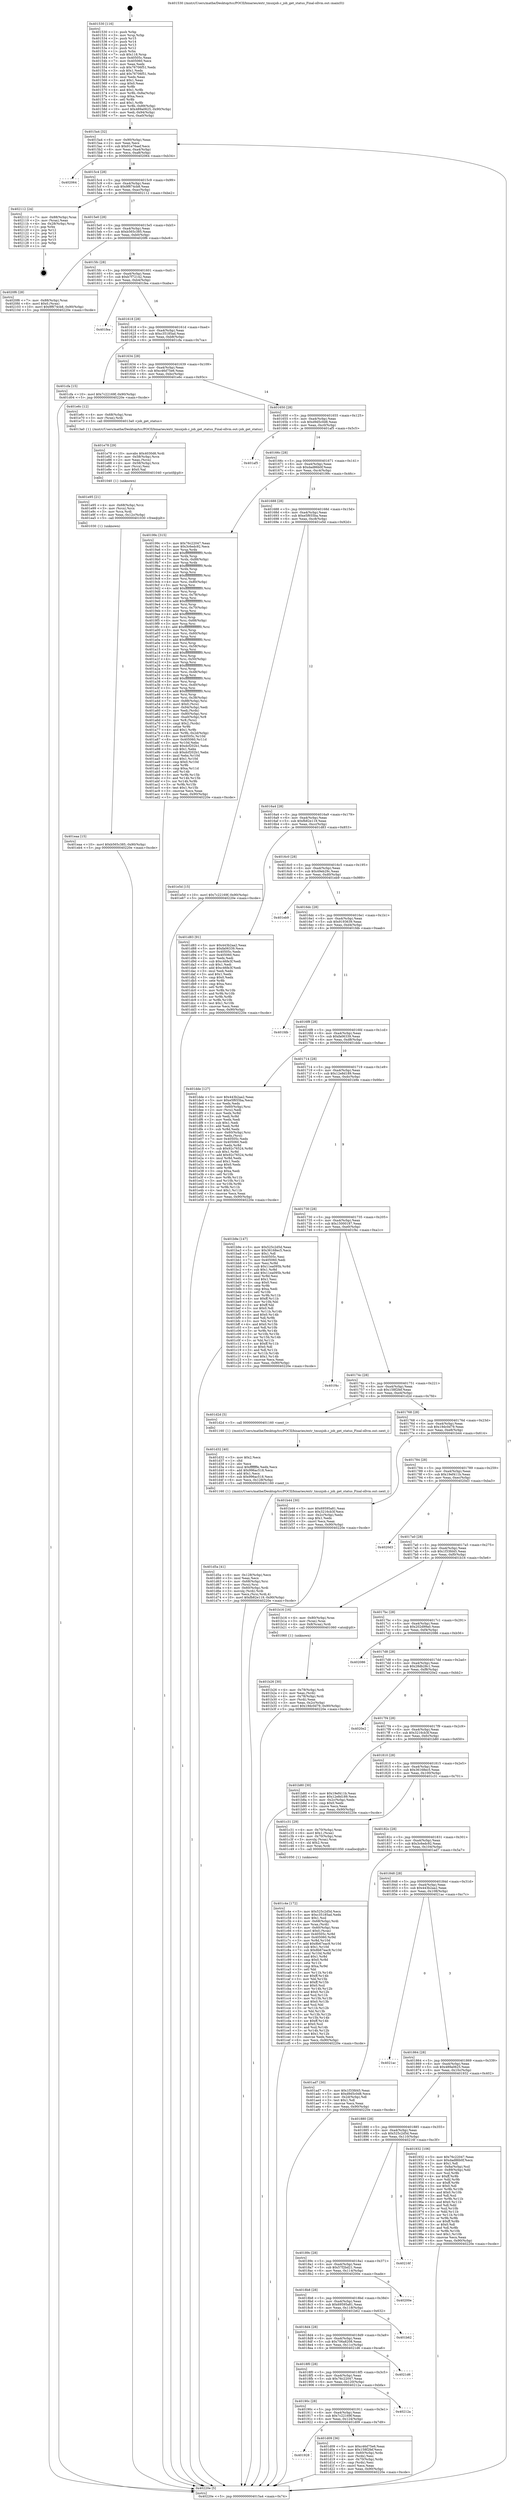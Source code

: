 digraph "0x401530" {
  label = "0x401530 (/mnt/c/Users/mathe/Desktop/tcc/POCII/binaries/extr_tmuxjob.c_job_get_status_Final-ollvm.out::main(0))"
  labelloc = "t"
  node[shape=record]

  Entry [label="",width=0.3,height=0.3,shape=circle,fillcolor=black,style=filled]
  "0x4015a4" [label="{
     0x4015a4 [32]\l
     | [instrs]\l
     &nbsp;&nbsp;0x4015a4 \<+6\>: mov -0x90(%rbp),%eax\l
     &nbsp;&nbsp;0x4015aa \<+2\>: mov %eax,%ecx\l
     &nbsp;&nbsp;0x4015ac \<+6\>: sub $0x91e76aef,%ecx\l
     &nbsp;&nbsp;0x4015b2 \<+6\>: mov %eax,-0xa4(%rbp)\l
     &nbsp;&nbsp;0x4015b8 \<+6\>: mov %ecx,-0xa8(%rbp)\l
     &nbsp;&nbsp;0x4015be \<+6\>: je 0000000000402064 \<main+0xb34\>\l
  }"]
  "0x402064" [label="{
     0x402064\l
  }", style=dashed]
  "0x4015c4" [label="{
     0x4015c4 [28]\l
     | [instrs]\l
     &nbsp;&nbsp;0x4015c4 \<+5\>: jmp 00000000004015c9 \<main+0x99\>\l
     &nbsp;&nbsp;0x4015c9 \<+6\>: mov -0xa4(%rbp),%eax\l
     &nbsp;&nbsp;0x4015cf \<+5\>: sub $0x9f674cb8,%eax\l
     &nbsp;&nbsp;0x4015d4 \<+6\>: mov %eax,-0xac(%rbp)\l
     &nbsp;&nbsp;0x4015da \<+6\>: je 0000000000402112 \<main+0xbe2\>\l
  }"]
  Exit [label="",width=0.3,height=0.3,shape=circle,fillcolor=black,style=filled,peripheries=2]
  "0x402112" [label="{
     0x402112 [24]\l
     | [instrs]\l
     &nbsp;&nbsp;0x402112 \<+7\>: mov -0x88(%rbp),%rax\l
     &nbsp;&nbsp;0x402119 \<+2\>: mov (%rax),%eax\l
     &nbsp;&nbsp;0x40211b \<+4\>: lea -0x28(%rbp),%rsp\l
     &nbsp;&nbsp;0x40211f \<+1\>: pop %rbx\l
     &nbsp;&nbsp;0x402120 \<+2\>: pop %r12\l
     &nbsp;&nbsp;0x402122 \<+2\>: pop %r13\l
     &nbsp;&nbsp;0x402124 \<+2\>: pop %r14\l
     &nbsp;&nbsp;0x402126 \<+2\>: pop %r15\l
     &nbsp;&nbsp;0x402128 \<+1\>: pop %rbp\l
     &nbsp;&nbsp;0x402129 \<+1\>: ret\l
  }"]
  "0x4015e0" [label="{
     0x4015e0 [28]\l
     | [instrs]\l
     &nbsp;&nbsp;0x4015e0 \<+5\>: jmp 00000000004015e5 \<main+0xb5\>\l
     &nbsp;&nbsp;0x4015e5 \<+6\>: mov -0xa4(%rbp),%eax\l
     &nbsp;&nbsp;0x4015eb \<+5\>: sub $0xb565c385,%eax\l
     &nbsp;&nbsp;0x4015f0 \<+6\>: mov %eax,-0xb0(%rbp)\l
     &nbsp;&nbsp;0x4015f6 \<+6\>: je 00000000004020f6 \<main+0xbc6\>\l
  }"]
  "0x401eaa" [label="{
     0x401eaa [15]\l
     | [instrs]\l
     &nbsp;&nbsp;0x401eaa \<+10\>: movl $0xb565c385,-0x90(%rbp)\l
     &nbsp;&nbsp;0x401eb4 \<+5\>: jmp 000000000040220e \<main+0xcde\>\l
  }"]
  "0x4020f6" [label="{
     0x4020f6 [28]\l
     | [instrs]\l
     &nbsp;&nbsp;0x4020f6 \<+7\>: mov -0x88(%rbp),%rax\l
     &nbsp;&nbsp;0x4020fd \<+6\>: movl $0x0,(%rax)\l
     &nbsp;&nbsp;0x402103 \<+10\>: movl $0x9f674cb8,-0x90(%rbp)\l
     &nbsp;&nbsp;0x40210d \<+5\>: jmp 000000000040220e \<main+0xcde\>\l
  }"]
  "0x4015fc" [label="{
     0x4015fc [28]\l
     | [instrs]\l
     &nbsp;&nbsp;0x4015fc \<+5\>: jmp 0000000000401601 \<main+0xd1\>\l
     &nbsp;&nbsp;0x401601 \<+6\>: mov -0xa4(%rbp),%eax\l
     &nbsp;&nbsp;0x401607 \<+5\>: sub $0xb7f72142,%eax\l
     &nbsp;&nbsp;0x40160c \<+6\>: mov %eax,-0xb4(%rbp)\l
     &nbsp;&nbsp;0x401612 \<+6\>: je 0000000000401fea \<main+0xaba\>\l
  }"]
  "0x401e95" [label="{
     0x401e95 [21]\l
     | [instrs]\l
     &nbsp;&nbsp;0x401e95 \<+4\>: mov -0x68(%rbp),%rcx\l
     &nbsp;&nbsp;0x401e99 \<+3\>: mov (%rcx),%rcx\l
     &nbsp;&nbsp;0x401e9c \<+3\>: mov %rcx,%rdi\l
     &nbsp;&nbsp;0x401e9f \<+6\>: mov %eax,-0x12c(%rbp)\l
     &nbsp;&nbsp;0x401ea5 \<+5\>: call 0000000000401030 \<free@plt\>\l
     | [calls]\l
     &nbsp;&nbsp;0x401030 \{1\} (unknown)\l
  }"]
  "0x401fea" [label="{
     0x401fea\l
  }", style=dashed]
  "0x401618" [label="{
     0x401618 [28]\l
     | [instrs]\l
     &nbsp;&nbsp;0x401618 \<+5\>: jmp 000000000040161d \<main+0xed\>\l
     &nbsp;&nbsp;0x40161d \<+6\>: mov -0xa4(%rbp),%eax\l
     &nbsp;&nbsp;0x401623 \<+5\>: sub $0xc35185ad,%eax\l
     &nbsp;&nbsp;0x401628 \<+6\>: mov %eax,-0xb8(%rbp)\l
     &nbsp;&nbsp;0x40162e \<+6\>: je 0000000000401cfa \<main+0x7ca\>\l
  }"]
  "0x401e78" [label="{
     0x401e78 [29]\l
     | [instrs]\l
     &nbsp;&nbsp;0x401e78 \<+10\>: movabs $0x4030d6,%rdi\l
     &nbsp;&nbsp;0x401e82 \<+4\>: mov -0x58(%rbp),%rcx\l
     &nbsp;&nbsp;0x401e86 \<+2\>: mov %eax,(%rcx)\l
     &nbsp;&nbsp;0x401e88 \<+4\>: mov -0x58(%rbp),%rcx\l
     &nbsp;&nbsp;0x401e8c \<+2\>: mov (%rcx),%esi\l
     &nbsp;&nbsp;0x401e8e \<+2\>: mov $0x0,%al\l
     &nbsp;&nbsp;0x401e90 \<+5\>: call 0000000000401040 \<printf@plt\>\l
     | [calls]\l
     &nbsp;&nbsp;0x401040 \{1\} (unknown)\l
  }"]
  "0x401cfa" [label="{
     0x401cfa [15]\l
     | [instrs]\l
     &nbsp;&nbsp;0x401cfa \<+10\>: movl $0x7c22169f,-0x90(%rbp)\l
     &nbsp;&nbsp;0x401d04 \<+5\>: jmp 000000000040220e \<main+0xcde\>\l
  }"]
  "0x401634" [label="{
     0x401634 [28]\l
     | [instrs]\l
     &nbsp;&nbsp;0x401634 \<+5\>: jmp 0000000000401639 \<main+0x109\>\l
     &nbsp;&nbsp;0x401639 \<+6\>: mov -0xa4(%rbp),%eax\l
     &nbsp;&nbsp;0x40163f \<+5\>: sub $0xc46d75e6,%eax\l
     &nbsp;&nbsp;0x401644 \<+6\>: mov %eax,-0xbc(%rbp)\l
     &nbsp;&nbsp;0x40164a \<+6\>: je 0000000000401e6c \<main+0x93c\>\l
  }"]
  "0x401d5a" [label="{
     0x401d5a [41]\l
     | [instrs]\l
     &nbsp;&nbsp;0x401d5a \<+6\>: mov -0x128(%rbp),%ecx\l
     &nbsp;&nbsp;0x401d60 \<+3\>: imul %eax,%ecx\l
     &nbsp;&nbsp;0x401d63 \<+4\>: mov -0x68(%rbp),%rsi\l
     &nbsp;&nbsp;0x401d67 \<+3\>: mov (%rsi),%rsi\l
     &nbsp;&nbsp;0x401d6a \<+4\>: mov -0x60(%rbp),%rdi\l
     &nbsp;&nbsp;0x401d6e \<+3\>: movslq (%rdi),%rdi\l
     &nbsp;&nbsp;0x401d71 \<+3\>: mov %ecx,(%rsi,%rdi,4)\l
     &nbsp;&nbsp;0x401d74 \<+10\>: movl $0xfb82e119,-0x90(%rbp)\l
     &nbsp;&nbsp;0x401d7e \<+5\>: jmp 000000000040220e \<main+0xcde\>\l
  }"]
  "0x401e6c" [label="{
     0x401e6c [12]\l
     | [instrs]\l
     &nbsp;&nbsp;0x401e6c \<+4\>: mov -0x68(%rbp),%rax\l
     &nbsp;&nbsp;0x401e70 \<+3\>: mov (%rax),%rdi\l
     &nbsp;&nbsp;0x401e73 \<+5\>: call 00000000004013a0 \<job_get_status\>\l
     | [calls]\l
     &nbsp;&nbsp;0x4013a0 \{1\} (/mnt/c/Users/mathe/Desktop/tcc/POCII/binaries/extr_tmuxjob.c_job_get_status_Final-ollvm.out::job_get_status)\l
  }"]
  "0x401650" [label="{
     0x401650 [28]\l
     | [instrs]\l
     &nbsp;&nbsp;0x401650 \<+5\>: jmp 0000000000401655 \<main+0x125\>\l
     &nbsp;&nbsp;0x401655 \<+6\>: mov -0xa4(%rbp),%eax\l
     &nbsp;&nbsp;0x40165b \<+5\>: sub $0xd9d5c0d8,%eax\l
     &nbsp;&nbsp;0x401660 \<+6\>: mov %eax,-0xc0(%rbp)\l
     &nbsp;&nbsp;0x401666 \<+6\>: je 0000000000401af5 \<main+0x5c5\>\l
  }"]
  "0x401d32" [label="{
     0x401d32 [40]\l
     | [instrs]\l
     &nbsp;&nbsp;0x401d32 \<+5\>: mov $0x2,%ecx\l
     &nbsp;&nbsp;0x401d37 \<+1\>: cltd\l
     &nbsp;&nbsp;0x401d38 \<+2\>: idiv %ecx\l
     &nbsp;&nbsp;0x401d3a \<+6\>: imul $0xfffffffe,%edx,%ecx\l
     &nbsp;&nbsp;0x401d40 \<+6\>: add $0x996ac518,%ecx\l
     &nbsp;&nbsp;0x401d46 \<+3\>: add $0x1,%ecx\l
     &nbsp;&nbsp;0x401d49 \<+6\>: sub $0x996ac518,%ecx\l
     &nbsp;&nbsp;0x401d4f \<+6\>: mov %ecx,-0x128(%rbp)\l
     &nbsp;&nbsp;0x401d55 \<+5\>: call 0000000000401160 \<next_i\>\l
     | [calls]\l
     &nbsp;&nbsp;0x401160 \{1\} (/mnt/c/Users/mathe/Desktop/tcc/POCII/binaries/extr_tmuxjob.c_job_get_status_Final-ollvm.out::next_i)\l
  }"]
  "0x401af5" [label="{
     0x401af5\l
  }", style=dashed]
  "0x40166c" [label="{
     0x40166c [28]\l
     | [instrs]\l
     &nbsp;&nbsp;0x40166c \<+5\>: jmp 0000000000401671 \<main+0x141\>\l
     &nbsp;&nbsp;0x401671 \<+6\>: mov -0xa4(%rbp),%eax\l
     &nbsp;&nbsp;0x401677 \<+5\>: sub $0xdad86b0f,%eax\l
     &nbsp;&nbsp;0x40167c \<+6\>: mov %eax,-0xc4(%rbp)\l
     &nbsp;&nbsp;0x401682 \<+6\>: je 000000000040199c \<main+0x46c\>\l
  }"]
  "0x401928" [label="{
     0x401928\l
  }", style=dashed]
  "0x40199c" [label="{
     0x40199c [315]\l
     | [instrs]\l
     &nbsp;&nbsp;0x40199c \<+5\>: mov $0x76c22047,%eax\l
     &nbsp;&nbsp;0x4019a1 \<+5\>: mov $0x3c6edc92,%ecx\l
     &nbsp;&nbsp;0x4019a6 \<+3\>: mov %rsp,%rdx\l
     &nbsp;&nbsp;0x4019a9 \<+4\>: add $0xfffffffffffffff0,%rdx\l
     &nbsp;&nbsp;0x4019ad \<+3\>: mov %rdx,%rsp\l
     &nbsp;&nbsp;0x4019b0 \<+7\>: mov %rdx,-0x88(%rbp)\l
     &nbsp;&nbsp;0x4019b7 \<+3\>: mov %rsp,%rdx\l
     &nbsp;&nbsp;0x4019ba \<+4\>: add $0xfffffffffffffff0,%rdx\l
     &nbsp;&nbsp;0x4019be \<+3\>: mov %rdx,%rsp\l
     &nbsp;&nbsp;0x4019c1 \<+3\>: mov %rsp,%rsi\l
     &nbsp;&nbsp;0x4019c4 \<+4\>: add $0xfffffffffffffff0,%rsi\l
     &nbsp;&nbsp;0x4019c8 \<+3\>: mov %rsi,%rsp\l
     &nbsp;&nbsp;0x4019cb \<+4\>: mov %rsi,-0x80(%rbp)\l
     &nbsp;&nbsp;0x4019cf \<+3\>: mov %rsp,%rsi\l
     &nbsp;&nbsp;0x4019d2 \<+4\>: add $0xfffffffffffffff0,%rsi\l
     &nbsp;&nbsp;0x4019d6 \<+3\>: mov %rsi,%rsp\l
     &nbsp;&nbsp;0x4019d9 \<+4\>: mov %rsi,-0x78(%rbp)\l
     &nbsp;&nbsp;0x4019dd \<+3\>: mov %rsp,%rsi\l
     &nbsp;&nbsp;0x4019e0 \<+4\>: add $0xfffffffffffffff0,%rsi\l
     &nbsp;&nbsp;0x4019e4 \<+3\>: mov %rsi,%rsp\l
     &nbsp;&nbsp;0x4019e7 \<+4\>: mov %rsi,-0x70(%rbp)\l
     &nbsp;&nbsp;0x4019eb \<+3\>: mov %rsp,%rsi\l
     &nbsp;&nbsp;0x4019ee \<+4\>: add $0xfffffffffffffff0,%rsi\l
     &nbsp;&nbsp;0x4019f2 \<+3\>: mov %rsi,%rsp\l
     &nbsp;&nbsp;0x4019f5 \<+4\>: mov %rsi,-0x68(%rbp)\l
     &nbsp;&nbsp;0x4019f9 \<+3\>: mov %rsp,%rsi\l
     &nbsp;&nbsp;0x4019fc \<+4\>: add $0xfffffffffffffff0,%rsi\l
     &nbsp;&nbsp;0x401a00 \<+3\>: mov %rsi,%rsp\l
     &nbsp;&nbsp;0x401a03 \<+4\>: mov %rsi,-0x60(%rbp)\l
     &nbsp;&nbsp;0x401a07 \<+3\>: mov %rsp,%rsi\l
     &nbsp;&nbsp;0x401a0a \<+4\>: add $0xfffffffffffffff0,%rsi\l
     &nbsp;&nbsp;0x401a0e \<+3\>: mov %rsi,%rsp\l
     &nbsp;&nbsp;0x401a11 \<+4\>: mov %rsi,-0x58(%rbp)\l
     &nbsp;&nbsp;0x401a15 \<+3\>: mov %rsp,%rsi\l
     &nbsp;&nbsp;0x401a18 \<+4\>: add $0xfffffffffffffff0,%rsi\l
     &nbsp;&nbsp;0x401a1c \<+3\>: mov %rsi,%rsp\l
     &nbsp;&nbsp;0x401a1f \<+4\>: mov %rsi,-0x50(%rbp)\l
     &nbsp;&nbsp;0x401a23 \<+3\>: mov %rsp,%rsi\l
     &nbsp;&nbsp;0x401a26 \<+4\>: add $0xfffffffffffffff0,%rsi\l
     &nbsp;&nbsp;0x401a2a \<+3\>: mov %rsi,%rsp\l
     &nbsp;&nbsp;0x401a2d \<+4\>: mov %rsi,-0x48(%rbp)\l
     &nbsp;&nbsp;0x401a31 \<+3\>: mov %rsp,%rsi\l
     &nbsp;&nbsp;0x401a34 \<+4\>: add $0xfffffffffffffff0,%rsi\l
     &nbsp;&nbsp;0x401a38 \<+3\>: mov %rsi,%rsp\l
     &nbsp;&nbsp;0x401a3b \<+4\>: mov %rsi,-0x40(%rbp)\l
     &nbsp;&nbsp;0x401a3f \<+3\>: mov %rsp,%rsi\l
     &nbsp;&nbsp;0x401a42 \<+4\>: add $0xfffffffffffffff0,%rsi\l
     &nbsp;&nbsp;0x401a46 \<+3\>: mov %rsi,%rsp\l
     &nbsp;&nbsp;0x401a49 \<+4\>: mov %rsi,-0x38(%rbp)\l
     &nbsp;&nbsp;0x401a4d \<+7\>: mov -0x88(%rbp),%rsi\l
     &nbsp;&nbsp;0x401a54 \<+6\>: movl $0x0,(%rsi)\l
     &nbsp;&nbsp;0x401a5a \<+6\>: mov -0x94(%rbp),%edi\l
     &nbsp;&nbsp;0x401a60 \<+2\>: mov %edi,(%rdx)\l
     &nbsp;&nbsp;0x401a62 \<+4\>: mov -0x80(%rbp),%rsi\l
     &nbsp;&nbsp;0x401a66 \<+7\>: mov -0xa0(%rbp),%r8\l
     &nbsp;&nbsp;0x401a6d \<+3\>: mov %r8,(%rsi)\l
     &nbsp;&nbsp;0x401a70 \<+3\>: cmpl $0x2,(%rdx)\l
     &nbsp;&nbsp;0x401a73 \<+4\>: setne %r9b\l
     &nbsp;&nbsp;0x401a77 \<+4\>: and $0x1,%r9b\l
     &nbsp;&nbsp;0x401a7b \<+4\>: mov %r9b,-0x2d(%rbp)\l
     &nbsp;&nbsp;0x401a7f \<+8\>: mov 0x40505c,%r10d\l
     &nbsp;&nbsp;0x401a87 \<+8\>: mov 0x405060,%r11d\l
     &nbsp;&nbsp;0x401a8f \<+3\>: mov %r10d,%ebx\l
     &nbsp;&nbsp;0x401a92 \<+6\>: add $0xdcf202b1,%ebx\l
     &nbsp;&nbsp;0x401a98 \<+3\>: sub $0x1,%ebx\l
     &nbsp;&nbsp;0x401a9b \<+6\>: sub $0xdcf202b1,%ebx\l
     &nbsp;&nbsp;0x401aa1 \<+4\>: imul %ebx,%r10d\l
     &nbsp;&nbsp;0x401aa5 \<+4\>: and $0x1,%r10d\l
     &nbsp;&nbsp;0x401aa9 \<+4\>: cmp $0x0,%r10d\l
     &nbsp;&nbsp;0x401aad \<+4\>: sete %r9b\l
     &nbsp;&nbsp;0x401ab1 \<+4\>: cmp $0xa,%r11d\l
     &nbsp;&nbsp;0x401ab5 \<+4\>: setl %r14b\l
     &nbsp;&nbsp;0x401ab9 \<+3\>: mov %r9b,%r15b\l
     &nbsp;&nbsp;0x401abc \<+3\>: and %r14b,%r15b\l
     &nbsp;&nbsp;0x401abf \<+3\>: xor %r14b,%r9b\l
     &nbsp;&nbsp;0x401ac2 \<+3\>: or %r9b,%r15b\l
     &nbsp;&nbsp;0x401ac5 \<+4\>: test $0x1,%r15b\l
     &nbsp;&nbsp;0x401ac9 \<+3\>: cmovne %ecx,%eax\l
     &nbsp;&nbsp;0x401acc \<+6\>: mov %eax,-0x90(%rbp)\l
     &nbsp;&nbsp;0x401ad2 \<+5\>: jmp 000000000040220e \<main+0xcde\>\l
  }"]
  "0x401688" [label="{
     0x401688 [28]\l
     | [instrs]\l
     &nbsp;&nbsp;0x401688 \<+5\>: jmp 000000000040168d \<main+0x15d\>\l
     &nbsp;&nbsp;0x40168d \<+6\>: mov -0xa4(%rbp),%eax\l
     &nbsp;&nbsp;0x401693 \<+5\>: sub $0xe5f655ba,%eax\l
     &nbsp;&nbsp;0x401698 \<+6\>: mov %eax,-0xc8(%rbp)\l
     &nbsp;&nbsp;0x40169e \<+6\>: je 0000000000401e5d \<main+0x92d\>\l
  }"]
  "0x401d09" [label="{
     0x401d09 [36]\l
     | [instrs]\l
     &nbsp;&nbsp;0x401d09 \<+5\>: mov $0xc46d75e6,%eax\l
     &nbsp;&nbsp;0x401d0e \<+5\>: mov $0x158f2fef,%ecx\l
     &nbsp;&nbsp;0x401d13 \<+4\>: mov -0x60(%rbp),%rdx\l
     &nbsp;&nbsp;0x401d17 \<+2\>: mov (%rdx),%esi\l
     &nbsp;&nbsp;0x401d19 \<+4\>: mov -0x70(%rbp),%rdx\l
     &nbsp;&nbsp;0x401d1d \<+2\>: cmp (%rdx),%esi\l
     &nbsp;&nbsp;0x401d1f \<+3\>: cmovl %ecx,%eax\l
     &nbsp;&nbsp;0x401d22 \<+6\>: mov %eax,-0x90(%rbp)\l
     &nbsp;&nbsp;0x401d28 \<+5\>: jmp 000000000040220e \<main+0xcde\>\l
  }"]
  "0x401e5d" [label="{
     0x401e5d [15]\l
     | [instrs]\l
     &nbsp;&nbsp;0x401e5d \<+10\>: movl $0x7c22169f,-0x90(%rbp)\l
     &nbsp;&nbsp;0x401e67 \<+5\>: jmp 000000000040220e \<main+0xcde\>\l
  }"]
  "0x4016a4" [label="{
     0x4016a4 [28]\l
     | [instrs]\l
     &nbsp;&nbsp;0x4016a4 \<+5\>: jmp 00000000004016a9 \<main+0x179\>\l
     &nbsp;&nbsp;0x4016a9 \<+6\>: mov -0xa4(%rbp),%eax\l
     &nbsp;&nbsp;0x4016af \<+5\>: sub $0xfb82e119,%eax\l
     &nbsp;&nbsp;0x4016b4 \<+6\>: mov %eax,-0xcc(%rbp)\l
     &nbsp;&nbsp;0x4016ba \<+6\>: je 0000000000401d83 \<main+0x853\>\l
  }"]
  "0x40190c" [label="{
     0x40190c [28]\l
     | [instrs]\l
     &nbsp;&nbsp;0x40190c \<+5\>: jmp 0000000000401911 \<main+0x3e1\>\l
     &nbsp;&nbsp;0x401911 \<+6\>: mov -0xa4(%rbp),%eax\l
     &nbsp;&nbsp;0x401917 \<+5\>: sub $0x7c22169f,%eax\l
     &nbsp;&nbsp;0x40191c \<+6\>: mov %eax,-0x124(%rbp)\l
     &nbsp;&nbsp;0x401922 \<+6\>: je 0000000000401d09 \<main+0x7d9\>\l
  }"]
  "0x401d83" [label="{
     0x401d83 [91]\l
     | [instrs]\l
     &nbsp;&nbsp;0x401d83 \<+5\>: mov $0x443b2aa2,%eax\l
     &nbsp;&nbsp;0x401d88 \<+5\>: mov $0xfa06339,%ecx\l
     &nbsp;&nbsp;0x401d8d \<+7\>: mov 0x40505c,%edx\l
     &nbsp;&nbsp;0x401d94 \<+7\>: mov 0x405060,%esi\l
     &nbsp;&nbsp;0x401d9b \<+2\>: mov %edx,%edi\l
     &nbsp;&nbsp;0x401d9d \<+6\>: sub $0xc46fe3f,%edi\l
     &nbsp;&nbsp;0x401da3 \<+3\>: sub $0x1,%edi\l
     &nbsp;&nbsp;0x401da6 \<+6\>: add $0xc46fe3f,%edi\l
     &nbsp;&nbsp;0x401dac \<+3\>: imul %edi,%edx\l
     &nbsp;&nbsp;0x401daf \<+3\>: and $0x1,%edx\l
     &nbsp;&nbsp;0x401db2 \<+3\>: cmp $0x0,%edx\l
     &nbsp;&nbsp;0x401db5 \<+4\>: sete %r8b\l
     &nbsp;&nbsp;0x401db9 \<+3\>: cmp $0xa,%esi\l
     &nbsp;&nbsp;0x401dbc \<+4\>: setl %r9b\l
     &nbsp;&nbsp;0x401dc0 \<+3\>: mov %r8b,%r10b\l
     &nbsp;&nbsp;0x401dc3 \<+3\>: and %r9b,%r10b\l
     &nbsp;&nbsp;0x401dc6 \<+3\>: xor %r9b,%r8b\l
     &nbsp;&nbsp;0x401dc9 \<+3\>: or %r8b,%r10b\l
     &nbsp;&nbsp;0x401dcc \<+4\>: test $0x1,%r10b\l
     &nbsp;&nbsp;0x401dd0 \<+3\>: cmovne %ecx,%eax\l
     &nbsp;&nbsp;0x401dd3 \<+6\>: mov %eax,-0x90(%rbp)\l
     &nbsp;&nbsp;0x401dd9 \<+5\>: jmp 000000000040220e \<main+0xcde\>\l
  }"]
  "0x4016c0" [label="{
     0x4016c0 [28]\l
     | [instrs]\l
     &nbsp;&nbsp;0x4016c0 \<+5\>: jmp 00000000004016c5 \<main+0x195\>\l
     &nbsp;&nbsp;0x4016c5 \<+6\>: mov -0xa4(%rbp),%eax\l
     &nbsp;&nbsp;0x4016cb \<+5\>: sub $0x49eb29c,%eax\l
     &nbsp;&nbsp;0x4016d0 \<+6\>: mov %eax,-0xd0(%rbp)\l
     &nbsp;&nbsp;0x4016d6 \<+6\>: je 0000000000401eb9 \<main+0x989\>\l
  }"]
  "0x40212a" [label="{
     0x40212a\l
  }", style=dashed]
  "0x401eb9" [label="{
     0x401eb9\l
  }", style=dashed]
  "0x4016dc" [label="{
     0x4016dc [28]\l
     | [instrs]\l
     &nbsp;&nbsp;0x4016dc \<+5\>: jmp 00000000004016e1 \<main+0x1b1\>\l
     &nbsp;&nbsp;0x4016e1 \<+6\>: mov -0xa4(%rbp),%eax\l
     &nbsp;&nbsp;0x4016e7 \<+5\>: sub $0x9193639,%eax\l
     &nbsp;&nbsp;0x4016ec \<+6\>: mov %eax,-0xd4(%rbp)\l
     &nbsp;&nbsp;0x4016f2 \<+6\>: je 0000000000401fdb \<main+0xaab\>\l
  }"]
  "0x4018f0" [label="{
     0x4018f0 [28]\l
     | [instrs]\l
     &nbsp;&nbsp;0x4018f0 \<+5\>: jmp 00000000004018f5 \<main+0x3c5\>\l
     &nbsp;&nbsp;0x4018f5 \<+6\>: mov -0xa4(%rbp),%eax\l
     &nbsp;&nbsp;0x4018fb \<+5\>: sub $0x76c22047,%eax\l
     &nbsp;&nbsp;0x401900 \<+6\>: mov %eax,-0x120(%rbp)\l
     &nbsp;&nbsp;0x401906 \<+6\>: je 000000000040212a \<main+0xbfa\>\l
  }"]
  "0x401fdb" [label="{
     0x401fdb\l
  }", style=dashed]
  "0x4016f8" [label="{
     0x4016f8 [28]\l
     | [instrs]\l
     &nbsp;&nbsp;0x4016f8 \<+5\>: jmp 00000000004016fd \<main+0x1cd\>\l
     &nbsp;&nbsp;0x4016fd \<+6\>: mov -0xa4(%rbp),%eax\l
     &nbsp;&nbsp;0x401703 \<+5\>: sub $0xfa06339,%eax\l
     &nbsp;&nbsp;0x401708 \<+6\>: mov %eax,-0xd8(%rbp)\l
     &nbsp;&nbsp;0x40170e \<+6\>: je 0000000000401dde \<main+0x8ae\>\l
  }"]
  "0x4021d6" [label="{
     0x4021d6\l
  }", style=dashed]
  "0x401dde" [label="{
     0x401dde [127]\l
     | [instrs]\l
     &nbsp;&nbsp;0x401dde \<+5\>: mov $0x443b2aa2,%eax\l
     &nbsp;&nbsp;0x401de3 \<+5\>: mov $0xe5f655ba,%ecx\l
     &nbsp;&nbsp;0x401de8 \<+2\>: xor %edx,%edx\l
     &nbsp;&nbsp;0x401dea \<+4\>: mov -0x60(%rbp),%rsi\l
     &nbsp;&nbsp;0x401dee \<+2\>: mov (%rsi),%edi\l
     &nbsp;&nbsp;0x401df0 \<+3\>: mov %edx,%r8d\l
     &nbsp;&nbsp;0x401df3 \<+3\>: sub %edi,%r8d\l
     &nbsp;&nbsp;0x401df6 \<+2\>: mov %edx,%edi\l
     &nbsp;&nbsp;0x401df8 \<+3\>: sub $0x1,%edi\l
     &nbsp;&nbsp;0x401dfb \<+3\>: add %edi,%r8d\l
     &nbsp;&nbsp;0x401dfe \<+3\>: sub %r8d,%edx\l
     &nbsp;&nbsp;0x401e01 \<+4\>: mov -0x60(%rbp),%rsi\l
     &nbsp;&nbsp;0x401e05 \<+2\>: mov %edx,(%rsi)\l
     &nbsp;&nbsp;0x401e07 \<+7\>: mov 0x40505c,%edx\l
     &nbsp;&nbsp;0x401e0e \<+7\>: mov 0x405060,%edi\l
     &nbsp;&nbsp;0x401e15 \<+3\>: mov %edx,%r8d\l
     &nbsp;&nbsp;0x401e18 \<+7\>: sub $0x92c76524,%r8d\l
     &nbsp;&nbsp;0x401e1f \<+4\>: sub $0x1,%r8d\l
     &nbsp;&nbsp;0x401e23 \<+7\>: add $0x92c76524,%r8d\l
     &nbsp;&nbsp;0x401e2a \<+4\>: imul %r8d,%edx\l
     &nbsp;&nbsp;0x401e2e \<+3\>: and $0x1,%edx\l
     &nbsp;&nbsp;0x401e31 \<+3\>: cmp $0x0,%edx\l
     &nbsp;&nbsp;0x401e34 \<+4\>: sete %r9b\l
     &nbsp;&nbsp;0x401e38 \<+3\>: cmp $0xa,%edi\l
     &nbsp;&nbsp;0x401e3b \<+4\>: setl %r10b\l
     &nbsp;&nbsp;0x401e3f \<+3\>: mov %r9b,%r11b\l
     &nbsp;&nbsp;0x401e42 \<+3\>: and %r10b,%r11b\l
     &nbsp;&nbsp;0x401e45 \<+3\>: xor %r10b,%r9b\l
     &nbsp;&nbsp;0x401e48 \<+3\>: or %r9b,%r11b\l
     &nbsp;&nbsp;0x401e4b \<+4\>: test $0x1,%r11b\l
     &nbsp;&nbsp;0x401e4f \<+3\>: cmovne %ecx,%eax\l
     &nbsp;&nbsp;0x401e52 \<+6\>: mov %eax,-0x90(%rbp)\l
     &nbsp;&nbsp;0x401e58 \<+5\>: jmp 000000000040220e \<main+0xcde\>\l
  }"]
  "0x401714" [label="{
     0x401714 [28]\l
     | [instrs]\l
     &nbsp;&nbsp;0x401714 \<+5\>: jmp 0000000000401719 \<main+0x1e9\>\l
     &nbsp;&nbsp;0x401719 \<+6\>: mov -0xa4(%rbp),%eax\l
     &nbsp;&nbsp;0x40171f \<+5\>: sub $0x12e8d189,%eax\l
     &nbsp;&nbsp;0x401724 \<+6\>: mov %eax,-0xdc(%rbp)\l
     &nbsp;&nbsp;0x40172a \<+6\>: je 0000000000401b9e \<main+0x66e\>\l
  }"]
  "0x4018d4" [label="{
     0x4018d4 [28]\l
     | [instrs]\l
     &nbsp;&nbsp;0x4018d4 \<+5\>: jmp 00000000004018d9 \<main+0x3a9\>\l
     &nbsp;&nbsp;0x4018d9 \<+6\>: mov -0xa4(%rbp),%eax\l
     &nbsp;&nbsp;0x4018df \<+5\>: sub $0x706a8208,%eax\l
     &nbsp;&nbsp;0x4018e4 \<+6\>: mov %eax,-0x11c(%rbp)\l
     &nbsp;&nbsp;0x4018ea \<+6\>: je 00000000004021d6 \<main+0xca6\>\l
  }"]
  "0x401b9e" [label="{
     0x401b9e [147]\l
     | [instrs]\l
     &nbsp;&nbsp;0x401b9e \<+5\>: mov $0x525c2d5d,%eax\l
     &nbsp;&nbsp;0x401ba3 \<+5\>: mov $0x36168ec5,%ecx\l
     &nbsp;&nbsp;0x401ba8 \<+2\>: mov $0x1,%dl\l
     &nbsp;&nbsp;0x401baa \<+7\>: mov 0x40505c,%esi\l
     &nbsp;&nbsp;0x401bb1 \<+7\>: mov 0x405060,%edi\l
     &nbsp;&nbsp;0x401bb8 \<+3\>: mov %esi,%r8d\l
     &nbsp;&nbsp;0x401bbb \<+7\>: sub $0x11ea095b,%r8d\l
     &nbsp;&nbsp;0x401bc2 \<+4\>: sub $0x1,%r8d\l
     &nbsp;&nbsp;0x401bc6 \<+7\>: add $0x11ea095b,%r8d\l
     &nbsp;&nbsp;0x401bcd \<+4\>: imul %r8d,%esi\l
     &nbsp;&nbsp;0x401bd1 \<+3\>: and $0x1,%esi\l
     &nbsp;&nbsp;0x401bd4 \<+3\>: cmp $0x0,%esi\l
     &nbsp;&nbsp;0x401bd7 \<+4\>: sete %r9b\l
     &nbsp;&nbsp;0x401bdb \<+3\>: cmp $0xa,%edi\l
     &nbsp;&nbsp;0x401bde \<+4\>: setl %r10b\l
     &nbsp;&nbsp;0x401be2 \<+3\>: mov %r9b,%r11b\l
     &nbsp;&nbsp;0x401be5 \<+4\>: xor $0xff,%r11b\l
     &nbsp;&nbsp;0x401be9 \<+3\>: mov %r10b,%bl\l
     &nbsp;&nbsp;0x401bec \<+3\>: xor $0xff,%bl\l
     &nbsp;&nbsp;0x401bef \<+3\>: xor $0x0,%dl\l
     &nbsp;&nbsp;0x401bf2 \<+3\>: mov %r11b,%r14b\l
     &nbsp;&nbsp;0x401bf5 \<+4\>: and $0x0,%r14b\l
     &nbsp;&nbsp;0x401bf9 \<+3\>: and %dl,%r9b\l
     &nbsp;&nbsp;0x401bfc \<+3\>: mov %bl,%r15b\l
     &nbsp;&nbsp;0x401bff \<+4\>: and $0x0,%r15b\l
     &nbsp;&nbsp;0x401c03 \<+3\>: and %dl,%r10b\l
     &nbsp;&nbsp;0x401c06 \<+3\>: or %r9b,%r14b\l
     &nbsp;&nbsp;0x401c09 \<+3\>: or %r10b,%r15b\l
     &nbsp;&nbsp;0x401c0c \<+3\>: xor %r15b,%r14b\l
     &nbsp;&nbsp;0x401c0f \<+3\>: or %bl,%r11b\l
     &nbsp;&nbsp;0x401c12 \<+4\>: xor $0xff,%r11b\l
     &nbsp;&nbsp;0x401c16 \<+3\>: or $0x0,%dl\l
     &nbsp;&nbsp;0x401c19 \<+3\>: and %dl,%r11b\l
     &nbsp;&nbsp;0x401c1c \<+3\>: or %r11b,%r14b\l
     &nbsp;&nbsp;0x401c1f \<+4\>: test $0x1,%r14b\l
     &nbsp;&nbsp;0x401c23 \<+3\>: cmovne %ecx,%eax\l
     &nbsp;&nbsp;0x401c26 \<+6\>: mov %eax,-0x90(%rbp)\l
     &nbsp;&nbsp;0x401c2c \<+5\>: jmp 000000000040220e \<main+0xcde\>\l
  }"]
  "0x401730" [label="{
     0x401730 [28]\l
     | [instrs]\l
     &nbsp;&nbsp;0x401730 \<+5\>: jmp 0000000000401735 \<main+0x205\>\l
     &nbsp;&nbsp;0x401735 \<+6\>: mov -0xa4(%rbp),%eax\l
     &nbsp;&nbsp;0x40173b \<+5\>: sub $0x15000187,%eax\l
     &nbsp;&nbsp;0x401740 \<+6\>: mov %eax,-0xe0(%rbp)\l
     &nbsp;&nbsp;0x401746 \<+6\>: je 0000000000401f4c \<main+0xa1c\>\l
  }"]
  "0x401b62" [label="{
     0x401b62\l
  }", style=dashed]
  "0x401f4c" [label="{
     0x401f4c\l
  }", style=dashed]
  "0x40174c" [label="{
     0x40174c [28]\l
     | [instrs]\l
     &nbsp;&nbsp;0x40174c \<+5\>: jmp 0000000000401751 \<main+0x221\>\l
     &nbsp;&nbsp;0x401751 \<+6\>: mov -0xa4(%rbp),%eax\l
     &nbsp;&nbsp;0x401757 \<+5\>: sub $0x158f2fef,%eax\l
     &nbsp;&nbsp;0x40175c \<+6\>: mov %eax,-0xe4(%rbp)\l
     &nbsp;&nbsp;0x401762 \<+6\>: je 0000000000401d2d \<main+0x7fd\>\l
  }"]
  "0x4018b8" [label="{
     0x4018b8 [28]\l
     | [instrs]\l
     &nbsp;&nbsp;0x4018b8 \<+5\>: jmp 00000000004018bd \<main+0x38d\>\l
     &nbsp;&nbsp;0x4018bd \<+6\>: mov -0xa4(%rbp),%eax\l
     &nbsp;&nbsp;0x4018c3 \<+5\>: sub $0x69595a81,%eax\l
     &nbsp;&nbsp;0x4018c8 \<+6\>: mov %eax,-0x118(%rbp)\l
     &nbsp;&nbsp;0x4018ce \<+6\>: je 0000000000401b62 \<main+0x632\>\l
  }"]
  "0x401d2d" [label="{
     0x401d2d [5]\l
     | [instrs]\l
     &nbsp;&nbsp;0x401d2d \<+5\>: call 0000000000401160 \<next_i\>\l
     | [calls]\l
     &nbsp;&nbsp;0x401160 \{1\} (/mnt/c/Users/mathe/Desktop/tcc/POCII/binaries/extr_tmuxjob.c_job_get_status_Final-ollvm.out::next_i)\l
  }"]
  "0x401768" [label="{
     0x401768 [28]\l
     | [instrs]\l
     &nbsp;&nbsp;0x401768 \<+5\>: jmp 000000000040176d \<main+0x23d\>\l
     &nbsp;&nbsp;0x40176d \<+6\>: mov -0xa4(%rbp),%eax\l
     &nbsp;&nbsp;0x401773 \<+5\>: sub $0x19dc0d79,%eax\l
     &nbsp;&nbsp;0x401778 \<+6\>: mov %eax,-0xe8(%rbp)\l
     &nbsp;&nbsp;0x40177e \<+6\>: je 0000000000401b44 \<main+0x614\>\l
  }"]
  "0x40200e" [label="{
     0x40200e\l
  }", style=dashed]
  "0x401b44" [label="{
     0x401b44 [30]\l
     | [instrs]\l
     &nbsp;&nbsp;0x401b44 \<+5\>: mov $0x69595a81,%eax\l
     &nbsp;&nbsp;0x401b49 \<+5\>: mov $0x3216cb3f,%ecx\l
     &nbsp;&nbsp;0x401b4e \<+3\>: mov -0x2c(%rbp),%edx\l
     &nbsp;&nbsp;0x401b51 \<+3\>: cmp $0x1,%edx\l
     &nbsp;&nbsp;0x401b54 \<+3\>: cmovl %ecx,%eax\l
     &nbsp;&nbsp;0x401b57 \<+6\>: mov %eax,-0x90(%rbp)\l
     &nbsp;&nbsp;0x401b5d \<+5\>: jmp 000000000040220e \<main+0xcde\>\l
  }"]
  "0x401784" [label="{
     0x401784 [28]\l
     | [instrs]\l
     &nbsp;&nbsp;0x401784 \<+5\>: jmp 0000000000401789 \<main+0x259\>\l
     &nbsp;&nbsp;0x401789 \<+6\>: mov -0xa4(%rbp),%eax\l
     &nbsp;&nbsp;0x40178f \<+5\>: sub $0x19ef411b,%eax\l
     &nbsp;&nbsp;0x401794 \<+6\>: mov %eax,-0xec(%rbp)\l
     &nbsp;&nbsp;0x40179a \<+6\>: je 00000000004020d3 \<main+0xba3\>\l
  }"]
  "0x40189c" [label="{
     0x40189c [28]\l
     | [instrs]\l
     &nbsp;&nbsp;0x40189c \<+5\>: jmp 00000000004018a1 \<main+0x371\>\l
     &nbsp;&nbsp;0x4018a1 \<+6\>: mov -0xa4(%rbp),%eax\l
     &nbsp;&nbsp;0x4018a7 \<+5\>: sub $0x57f2bd21,%eax\l
     &nbsp;&nbsp;0x4018ac \<+6\>: mov %eax,-0x114(%rbp)\l
     &nbsp;&nbsp;0x4018b2 \<+6\>: je 000000000040200e \<main+0xade\>\l
  }"]
  "0x4020d3" [label="{
     0x4020d3\l
  }", style=dashed]
  "0x4017a0" [label="{
     0x4017a0 [28]\l
     | [instrs]\l
     &nbsp;&nbsp;0x4017a0 \<+5\>: jmp 00000000004017a5 \<main+0x275\>\l
     &nbsp;&nbsp;0x4017a5 \<+6\>: mov -0xa4(%rbp),%eax\l
     &nbsp;&nbsp;0x4017ab \<+5\>: sub $0x1f33fd45,%eax\l
     &nbsp;&nbsp;0x4017b0 \<+6\>: mov %eax,-0xf0(%rbp)\l
     &nbsp;&nbsp;0x4017b6 \<+6\>: je 0000000000401b16 \<main+0x5e6\>\l
  }"]
  "0x40216f" [label="{
     0x40216f\l
  }", style=dashed]
  "0x401b16" [label="{
     0x401b16 [16]\l
     | [instrs]\l
     &nbsp;&nbsp;0x401b16 \<+4\>: mov -0x80(%rbp),%rax\l
     &nbsp;&nbsp;0x401b1a \<+3\>: mov (%rax),%rax\l
     &nbsp;&nbsp;0x401b1d \<+4\>: mov 0x8(%rax),%rdi\l
     &nbsp;&nbsp;0x401b21 \<+5\>: call 0000000000401060 \<atoi@plt\>\l
     | [calls]\l
     &nbsp;&nbsp;0x401060 \{1\} (unknown)\l
  }"]
  "0x4017bc" [label="{
     0x4017bc [28]\l
     | [instrs]\l
     &nbsp;&nbsp;0x4017bc \<+5\>: jmp 00000000004017c1 \<main+0x291\>\l
     &nbsp;&nbsp;0x4017c1 \<+6\>: mov -0xa4(%rbp),%eax\l
     &nbsp;&nbsp;0x4017c7 \<+5\>: sub $0x202d99a0,%eax\l
     &nbsp;&nbsp;0x4017cc \<+6\>: mov %eax,-0xf4(%rbp)\l
     &nbsp;&nbsp;0x4017d2 \<+6\>: je 0000000000402086 \<main+0xb56\>\l
  }"]
  "0x401c4e" [label="{
     0x401c4e [172]\l
     | [instrs]\l
     &nbsp;&nbsp;0x401c4e \<+5\>: mov $0x525c2d5d,%ecx\l
     &nbsp;&nbsp;0x401c53 \<+5\>: mov $0xc35185ad,%edx\l
     &nbsp;&nbsp;0x401c58 \<+3\>: mov $0x1,%sil\l
     &nbsp;&nbsp;0x401c5b \<+4\>: mov -0x68(%rbp),%rdi\l
     &nbsp;&nbsp;0x401c5f \<+3\>: mov %rax,(%rdi)\l
     &nbsp;&nbsp;0x401c62 \<+4\>: mov -0x60(%rbp),%rax\l
     &nbsp;&nbsp;0x401c66 \<+6\>: movl $0x0,(%rax)\l
     &nbsp;&nbsp;0x401c6c \<+8\>: mov 0x40505c,%r8d\l
     &nbsp;&nbsp;0x401c74 \<+8\>: mov 0x405060,%r9d\l
     &nbsp;&nbsp;0x401c7c \<+3\>: mov %r8d,%r10d\l
     &nbsp;&nbsp;0x401c7f \<+7\>: add $0x8b67eac9,%r10d\l
     &nbsp;&nbsp;0x401c86 \<+4\>: sub $0x1,%r10d\l
     &nbsp;&nbsp;0x401c8a \<+7\>: sub $0x8b67eac9,%r10d\l
     &nbsp;&nbsp;0x401c91 \<+4\>: imul %r10d,%r8d\l
     &nbsp;&nbsp;0x401c95 \<+4\>: and $0x1,%r8d\l
     &nbsp;&nbsp;0x401c99 \<+4\>: cmp $0x0,%r8d\l
     &nbsp;&nbsp;0x401c9d \<+4\>: sete %r11b\l
     &nbsp;&nbsp;0x401ca1 \<+4\>: cmp $0xa,%r9d\l
     &nbsp;&nbsp;0x401ca5 \<+3\>: setl %bl\l
     &nbsp;&nbsp;0x401ca8 \<+3\>: mov %r11b,%r14b\l
     &nbsp;&nbsp;0x401cab \<+4\>: xor $0xff,%r14b\l
     &nbsp;&nbsp;0x401caf \<+3\>: mov %bl,%r15b\l
     &nbsp;&nbsp;0x401cb2 \<+4\>: xor $0xff,%r15b\l
     &nbsp;&nbsp;0x401cb6 \<+4\>: xor $0x0,%sil\l
     &nbsp;&nbsp;0x401cba \<+3\>: mov %r14b,%r12b\l
     &nbsp;&nbsp;0x401cbd \<+4\>: and $0x0,%r12b\l
     &nbsp;&nbsp;0x401cc1 \<+3\>: and %sil,%r11b\l
     &nbsp;&nbsp;0x401cc4 \<+3\>: mov %r15b,%r13b\l
     &nbsp;&nbsp;0x401cc7 \<+4\>: and $0x0,%r13b\l
     &nbsp;&nbsp;0x401ccb \<+3\>: and %sil,%bl\l
     &nbsp;&nbsp;0x401cce \<+3\>: or %r11b,%r12b\l
     &nbsp;&nbsp;0x401cd1 \<+3\>: or %bl,%r13b\l
     &nbsp;&nbsp;0x401cd4 \<+3\>: xor %r13b,%r12b\l
     &nbsp;&nbsp;0x401cd7 \<+3\>: or %r15b,%r14b\l
     &nbsp;&nbsp;0x401cda \<+4\>: xor $0xff,%r14b\l
     &nbsp;&nbsp;0x401cde \<+4\>: or $0x0,%sil\l
     &nbsp;&nbsp;0x401ce2 \<+3\>: and %sil,%r14b\l
     &nbsp;&nbsp;0x401ce5 \<+3\>: or %r14b,%r12b\l
     &nbsp;&nbsp;0x401ce8 \<+4\>: test $0x1,%r12b\l
     &nbsp;&nbsp;0x401cec \<+3\>: cmovne %edx,%ecx\l
     &nbsp;&nbsp;0x401cef \<+6\>: mov %ecx,-0x90(%rbp)\l
     &nbsp;&nbsp;0x401cf5 \<+5\>: jmp 000000000040220e \<main+0xcde\>\l
  }"]
  "0x402086" [label="{
     0x402086\l
  }", style=dashed]
  "0x4017d8" [label="{
     0x4017d8 [28]\l
     | [instrs]\l
     &nbsp;&nbsp;0x4017d8 \<+5\>: jmp 00000000004017dd \<main+0x2ad\>\l
     &nbsp;&nbsp;0x4017dd \<+6\>: mov -0xa4(%rbp),%eax\l
     &nbsp;&nbsp;0x4017e3 \<+5\>: sub $0x28db28c1,%eax\l
     &nbsp;&nbsp;0x4017e8 \<+6\>: mov %eax,-0xf8(%rbp)\l
     &nbsp;&nbsp;0x4017ee \<+6\>: je 00000000004020e2 \<main+0xbb2\>\l
  }"]
  "0x401b26" [label="{
     0x401b26 [30]\l
     | [instrs]\l
     &nbsp;&nbsp;0x401b26 \<+4\>: mov -0x78(%rbp),%rdi\l
     &nbsp;&nbsp;0x401b2a \<+2\>: mov %eax,(%rdi)\l
     &nbsp;&nbsp;0x401b2c \<+4\>: mov -0x78(%rbp),%rdi\l
     &nbsp;&nbsp;0x401b30 \<+2\>: mov (%rdi),%eax\l
     &nbsp;&nbsp;0x401b32 \<+3\>: mov %eax,-0x2c(%rbp)\l
     &nbsp;&nbsp;0x401b35 \<+10\>: movl $0x19dc0d79,-0x90(%rbp)\l
     &nbsp;&nbsp;0x401b3f \<+5\>: jmp 000000000040220e \<main+0xcde\>\l
  }"]
  "0x4020e2" [label="{
     0x4020e2\l
  }", style=dashed]
  "0x4017f4" [label="{
     0x4017f4 [28]\l
     | [instrs]\l
     &nbsp;&nbsp;0x4017f4 \<+5\>: jmp 00000000004017f9 \<main+0x2c9\>\l
     &nbsp;&nbsp;0x4017f9 \<+6\>: mov -0xa4(%rbp),%eax\l
     &nbsp;&nbsp;0x4017ff \<+5\>: sub $0x3216cb3f,%eax\l
     &nbsp;&nbsp;0x401804 \<+6\>: mov %eax,-0xfc(%rbp)\l
     &nbsp;&nbsp;0x40180a \<+6\>: je 0000000000401b80 \<main+0x650\>\l
  }"]
  "0x401530" [label="{
     0x401530 [116]\l
     | [instrs]\l
     &nbsp;&nbsp;0x401530 \<+1\>: push %rbp\l
     &nbsp;&nbsp;0x401531 \<+3\>: mov %rsp,%rbp\l
     &nbsp;&nbsp;0x401534 \<+2\>: push %r15\l
     &nbsp;&nbsp;0x401536 \<+2\>: push %r14\l
     &nbsp;&nbsp;0x401538 \<+2\>: push %r13\l
     &nbsp;&nbsp;0x40153a \<+2\>: push %r12\l
     &nbsp;&nbsp;0x40153c \<+1\>: push %rbx\l
     &nbsp;&nbsp;0x40153d \<+7\>: sub $0x118,%rsp\l
     &nbsp;&nbsp;0x401544 \<+7\>: mov 0x40505c,%eax\l
     &nbsp;&nbsp;0x40154b \<+7\>: mov 0x405060,%ecx\l
     &nbsp;&nbsp;0x401552 \<+2\>: mov %eax,%edx\l
     &nbsp;&nbsp;0x401554 \<+6\>: sub $0x76706f51,%edx\l
     &nbsp;&nbsp;0x40155a \<+3\>: sub $0x1,%edx\l
     &nbsp;&nbsp;0x40155d \<+6\>: add $0x76706f51,%edx\l
     &nbsp;&nbsp;0x401563 \<+3\>: imul %edx,%eax\l
     &nbsp;&nbsp;0x401566 \<+3\>: and $0x1,%eax\l
     &nbsp;&nbsp;0x401569 \<+3\>: cmp $0x0,%eax\l
     &nbsp;&nbsp;0x40156c \<+4\>: sete %r8b\l
     &nbsp;&nbsp;0x401570 \<+4\>: and $0x1,%r8b\l
     &nbsp;&nbsp;0x401574 \<+7\>: mov %r8b,-0x8a(%rbp)\l
     &nbsp;&nbsp;0x40157b \<+3\>: cmp $0xa,%ecx\l
     &nbsp;&nbsp;0x40157e \<+4\>: setl %r8b\l
     &nbsp;&nbsp;0x401582 \<+4\>: and $0x1,%r8b\l
     &nbsp;&nbsp;0x401586 \<+7\>: mov %r8b,-0x89(%rbp)\l
     &nbsp;&nbsp;0x40158d \<+10\>: movl $0x489a0625,-0x90(%rbp)\l
     &nbsp;&nbsp;0x401597 \<+6\>: mov %edi,-0x94(%rbp)\l
     &nbsp;&nbsp;0x40159d \<+7\>: mov %rsi,-0xa0(%rbp)\l
  }"]
  "0x401b80" [label="{
     0x401b80 [30]\l
     | [instrs]\l
     &nbsp;&nbsp;0x401b80 \<+5\>: mov $0x19ef411b,%eax\l
     &nbsp;&nbsp;0x401b85 \<+5\>: mov $0x12e8d189,%ecx\l
     &nbsp;&nbsp;0x401b8a \<+3\>: mov -0x2c(%rbp),%edx\l
     &nbsp;&nbsp;0x401b8d \<+3\>: cmp $0x0,%edx\l
     &nbsp;&nbsp;0x401b90 \<+3\>: cmove %ecx,%eax\l
     &nbsp;&nbsp;0x401b93 \<+6\>: mov %eax,-0x90(%rbp)\l
     &nbsp;&nbsp;0x401b99 \<+5\>: jmp 000000000040220e \<main+0xcde\>\l
  }"]
  "0x401810" [label="{
     0x401810 [28]\l
     | [instrs]\l
     &nbsp;&nbsp;0x401810 \<+5\>: jmp 0000000000401815 \<main+0x2e5\>\l
     &nbsp;&nbsp;0x401815 \<+6\>: mov -0xa4(%rbp),%eax\l
     &nbsp;&nbsp;0x40181b \<+5\>: sub $0x36168ec5,%eax\l
     &nbsp;&nbsp;0x401820 \<+6\>: mov %eax,-0x100(%rbp)\l
     &nbsp;&nbsp;0x401826 \<+6\>: je 0000000000401c31 \<main+0x701\>\l
  }"]
  "0x40220e" [label="{
     0x40220e [5]\l
     | [instrs]\l
     &nbsp;&nbsp;0x40220e \<+5\>: jmp 00000000004015a4 \<main+0x74\>\l
  }"]
  "0x401c31" [label="{
     0x401c31 [29]\l
     | [instrs]\l
     &nbsp;&nbsp;0x401c31 \<+4\>: mov -0x70(%rbp),%rax\l
     &nbsp;&nbsp;0x401c35 \<+6\>: movl $0x1,(%rax)\l
     &nbsp;&nbsp;0x401c3b \<+4\>: mov -0x70(%rbp),%rax\l
     &nbsp;&nbsp;0x401c3f \<+3\>: movslq (%rax),%rax\l
     &nbsp;&nbsp;0x401c42 \<+4\>: shl $0x2,%rax\l
     &nbsp;&nbsp;0x401c46 \<+3\>: mov %rax,%rdi\l
     &nbsp;&nbsp;0x401c49 \<+5\>: call 0000000000401050 \<malloc@plt\>\l
     | [calls]\l
     &nbsp;&nbsp;0x401050 \{1\} (unknown)\l
  }"]
  "0x40182c" [label="{
     0x40182c [28]\l
     | [instrs]\l
     &nbsp;&nbsp;0x40182c \<+5\>: jmp 0000000000401831 \<main+0x301\>\l
     &nbsp;&nbsp;0x401831 \<+6\>: mov -0xa4(%rbp),%eax\l
     &nbsp;&nbsp;0x401837 \<+5\>: sub $0x3c6edc92,%eax\l
     &nbsp;&nbsp;0x40183c \<+6\>: mov %eax,-0x104(%rbp)\l
     &nbsp;&nbsp;0x401842 \<+6\>: je 0000000000401ad7 \<main+0x5a7\>\l
  }"]
  "0x401880" [label="{
     0x401880 [28]\l
     | [instrs]\l
     &nbsp;&nbsp;0x401880 \<+5\>: jmp 0000000000401885 \<main+0x355\>\l
     &nbsp;&nbsp;0x401885 \<+6\>: mov -0xa4(%rbp),%eax\l
     &nbsp;&nbsp;0x40188b \<+5\>: sub $0x525c2d5d,%eax\l
     &nbsp;&nbsp;0x401890 \<+6\>: mov %eax,-0x110(%rbp)\l
     &nbsp;&nbsp;0x401896 \<+6\>: je 000000000040216f \<main+0xc3f\>\l
  }"]
  "0x401ad7" [label="{
     0x401ad7 [30]\l
     | [instrs]\l
     &nbsp;&nbsp;0x401ad7 \<+5\>: mov $0x1f33fd45,%eax\l
     &nbsp;&nbsp;0x401adc \<+5\>: mov $0xd9d5c0d8,%ecx\l
     &nbsp;&nbsp;0x401ae1 \<+3\>: mov -0x2d(%rbp),%dl\l
     &nbsp;&nbsp;0x401ae4 \<+3\>: test $0x1,%dl\l
     &nbsp;&nbsp;0x401ae7 \<+3\>: cmovne %ecx,%eax\l
     &nbsp;&nbsp;0x401aea \<+6\>: mov %eax,-0x90(%rbp)\l
     &nbsp;&nbsp;0x401af0 \<+5\>: jmp 000000000040220e \<main+0xcde\>\l
  }"]
  "0x401848" [label="{
     0x401848 [28]\l
     | [instrs]\l
     &nbsp;&nbsp;0x401848 \<+5\>: jmp 000000000040184d \<main+0x31d\>\l
     &nbsp;&nbsp;0x40184d \<+6\>: mov -0xa4(%rbp),%eax\l
     &nbsp;&nbsp;0x401853 \<+5\>: sub $0x443b2aa2,%eax\l
     &nbsp;&nbsp;0x401858 \<+6\>: mov %eax,-0x108(%rbp)\l
     &nbsp;&nbsp;0x40185e \<+6\>: je 00000000004021ac \<main+0xc7c\>\l
  }"]
  "0x401932" [label="{
     0x401932 [106]\l
     | [instrs]\l
     &nbsp;&nbsp;0x401932 \<+5\>: mov $0x76c22047,%eax\l
     &nbsp;&nbsp;0x401937 \<+5\>: mov $0xdad86b0f,%ecx\l
     &nbsp;&nbsp;0x40193c \<+2\>: mov $0x1,%dl\l
     &nbsp;&nbsp;0x40193e \<+7\>: mov -0x8a(%rbp),%sil\l
     &nbsp;&nbsp;0x401945 \<+7\>: mov -0x89(%rbp),%dil\l
     &nbsp;&nbsp;0x40194c \<+3\>: mov %sil,%r8b\l
     &nbsp;&nbsp;0x40194f \<+4\>: xor $0xff,%r8b\l
     &nbsp;&nbsp;0x401953 \<+3\>: mov %dil,%r9b\l
     &nbsp;&nbsp;0x401956 \<+4\>: xor $0xff,%r9b\l
     &nbsp;&nbsp;0x40195a \<+3\>: xor $0x0,%dl\l
     &nbsp;&nbsp;0x40195d \<+3\>: mov %r8b,%r10b\l
     &nbsp;&nbsp;0x401960 \<+4\>: and $0x0,%r10b\l
     &nbsp;&nbsp;0x401964 \<+3\>: and %dl,%sil\l
     &nbsp;&nbsp;0x401967 \<+3\>: mov %r9b,%r11b\l
     &nbsp;&nbsp;0x40196a \<+4\>: and $0x0,%r11b\l
     &nbsp;&nbsp;0x40196e \<+3\>: and %dl,%dil\l
     &nbsp;&nbsp;0x401971 \<+3\>: or %sil,%r10b\l
     &nbsp;&nbsp;0x401974 \<+3\>: or %dil,%r11b\l
     &nbsp;&nbsp;0x401977 \<+3\>: xor %r11b,%r10b\l
     &nbsp;&nbsp;0x40197a \<+3\>: or %r9b,%r8b\l
     &nbsp;&nbsp;0x40197d \<+4\>: xor $0xff,%r8b\l
     &nbsp;&nbsp;0x401981 \<+3\>: or $0x0,%dl\l
     &nbsp;&nbsp;0x401984 \<+3\>: and %dl,%r8b\l
     &nbsp;&nbsp;0x401987 \<+3\>: or %r8b,%r10b\l
     &nbsp;&nbsp;0x40198a \<+4\>: test $0x1,%r10b\l
     &nbsp;&nbsp;0x40198e \<+3\>: cmovne %ecx,%eax\l
     &nbsp;&nbsp;0x401991 \<+6\>: mov %eax,-0x90(%rbp)\l
     &nbsp;&nbsp;0x401997 \<+5\>: jmp 000000000040220e \<main+0xcde\>\l
  }"]
  "0x4021ac" [label="{
     0x4021ac\l
  }", style=dashed]
  "0x401864" [label="{
     0x401864 [28]\l
     | [instrs]\l
     &nbsp;&nbsp;0x401864 \<+5\>: jmp 0000000000401869 \<main+0x339\>\l
     &nbsp;&nbsp;0x401869 \<+6\>: mov -0xa4(%rbp),%eax\l
     &nbsp;&nbsp;0x40186f \<+5\>: sub $0x489a0625,%eax\l
     &nbsp;&nbsp;0x401874 \<+6\>: mov %eax,-0x10c(%rbp)\l
     &nbsp;&nbsp;0x40187a \<+6\>: je 0000000000401932 \<main+0x402\>\l
  }"]
  Entry -> "0x401530" [label=" 1"]
  "0x4015a4" -> "0x402064" [label=" 0"]
  "0x4015a4" -> "0x4015c4" [label=" 18"]
  "0x402112" -> Exit [label=" 1"]
  "0x4015c4" -> "0x402112" [label=" 1"]
  "0x4015c4" -> "0x4015e0" [label=" 17"]
  "0x4020f6" -> "0x40220e" [label=" 1"]
  "0x4015e0" -> "0x4020f6" [label=" 1"]
  "0x4015e0" -> "0x4015fc" [label=" 16"]
  "0x401eaa" -> "0x40220e" [label=" 1"]
  "0x4015fc" -> "0x401fea" [label=" 0"]
  "0x4015fc" -> "0x401618" [label=" 16"]
  "0x401e95" -> "0x401eaa" [label=" 1"]
  "0x401618" -> "0x401cfa" [label=" 1"]
  "0x401618" -> "0x401634" [label=" 15"]
  "0x401e78" -> "0x401e95" [label=" 1"]
  "0x401634" -> "0x401e6c" [label=" 1"]
  "0x401634" -> "0x401650" [label=" 14"]
  "0x401e6c" -> "0x401e78" [label=" 1"]
  "0x401650" -> "0x401af5" [label=" 0"]
  "0x401650" -> "0x40166c" [label=" 14"]
  "0x401e5d" -> "0x40220e" [label=" 1"]
  "0x40166c" -> "0x40199c" [label=" 1"]
  "0x40166c" -> "0x401688" [label=" 13"]
  "0x401dde" -> "0x40220e" [label=" 1"]
  "0x401688" -> "0x401e5d" [label=" 1"]
  "0x401688" -> "0x4016a4" [label=" 12"]
  "0x401d83" -> "0x40220e" [label=" 1"]
  "0x4016a4" -> "0x401d83" [label=" 1"]
  "0x4016a4" -> "0x4016c0" [label=" 11"]
  "0x401d32" -> "0x401d5a" [label=" 1"]
  "0x4016c0" -> "0x401eb9" [label=" 0"]
  "0x4016c0" -> "0x4016dc" [label=" 11"]
  "0x401d2d" -> "0x401d32" [label=" 1"]
  "0x4016dc" -> "0x401fdb" [label=" 0"]
  "0x4016dc" -> "0x4016f8" [label=" 11"]
  "0x40190c" -> "0x401928" [label=" 0"]
  "0x4016f8" -> "0x401dde" [label=" 1"]
  "0x4016f8" -> "0x401714" [label=" 10"]
  "0x40190c" -> "0x401d09" [label=" 2"]
  "0x401714" -> "0x401b9e" [label=" 1"]
  "0x401714" -> "0x401730" [label=" 9"]
  "0x4018f0" -> "0x40190c" [label=" 2"]
  "0x401730" -> "0x401f4c" [label=" 0"]
  "0x401730" -> "0x40174c" [label=" 9"]
  "0x4018f0" -> "0x40212a" [label=" 0"]
  "0x40174c" -> "0x401d2d" [label=" 1"]
  "0x40174c" -> "0x401768" [label=" 8"]
  "0x4018d4" -> "0x4018f0" [label=" 2"]
  "0x401768" -> "0x401b44" [label=" 1"]
  "0x401768" -> "0x401784" [label=" 7"]
  "0x4018d4" -> "0x4021d6" [label=" 0"]
  "0x401784" -> "0x4020d3" [label=" 0"]
  "0x401784" -> "0x4017a0" [label=" 7"]
  "0x4018b8" -> "0x4018d4" [label=" 2"]
  "0x4017a0" -> "0x401b16" [label=" 1"]
  "0x4017a0" -> "0x4017bc" [label=" 6"]
  "0x4018b8" -> "0x401b62" [label=" 0"]
  "0x4017bc" -> "0x402086" [label=" 0"]
  "0x4017bc" -> "0x4017d8" [label=" 6"]
  "0x40189c" -> "0x4018b8" [label=" 2"]
  "0x4017d8" -> "0x4020e2" [label=" 0"]
  "0x4017d8" -> "0x4017f4" [label=" 6"]
  "0x40189c" -> "0x40200e" [label=" 0"]
  "0x4017f4" -> "0x401b80" [label=" 1"]
  "0x4017f4" -> "0x401810" [label=" 5"]
  "0x401880" -> "0x40189c" [label=" 2"]
  "0x401810" -> "0x401c31" [label=" 1"]
  "0x401810" -> "0x40182c" [label=" 4"]
  "0x401880" -> "0x40216f" [label=" 0"]
  "0x40182c" -> "0x401ad7" [label=" 1"]
  "0x40182c" -> "0x401848" [label=" 3"]
  "0x401d09" -> "0x40220e" [label=" 2"]
  "0x401848" -> "0x4021ac" [label=" 0"]
  "0x401848" -> "0x401864" [label=" 3"]
  "0x401cfa" -> "0x40220e" [label=" 1"]
  "0x401864" -> "0x401932" [label=" 1"]
  "0x401864" -> "0x401880" [label=" 2"]
  "0x401932" -> "0x40220e" [label=" 1"]
  "0x401530" -> "0x4015a4" [label=" 1"]
  "0x40220e" -> "0x4015a4" [label=" 17"]
  "0x401d5a" -> "0x40220e" [label=" 1"]
  "0x40199c" -> "0x40220e" [label=" 1"]
  "0x401ad7" -> "0x40220e" [label=" 1"]
  "0x401b16" -> "0x401b26" [label=" 1"]
  "0x401b26" -> "0x40220e" [label=" 1"]
  "0x401b44" -> "0x40220e" [label=" 1"]
  "0x401b80" -> "0x40220e" [label=" 1"]
  "0x401b9e" -> "0x40220e" [label=" 1"]
  "0x401c31" -> "0x401c4e" [label=" 1"]
  "0x401c4e" -> "0x40220e" [label=" 1"]
}
